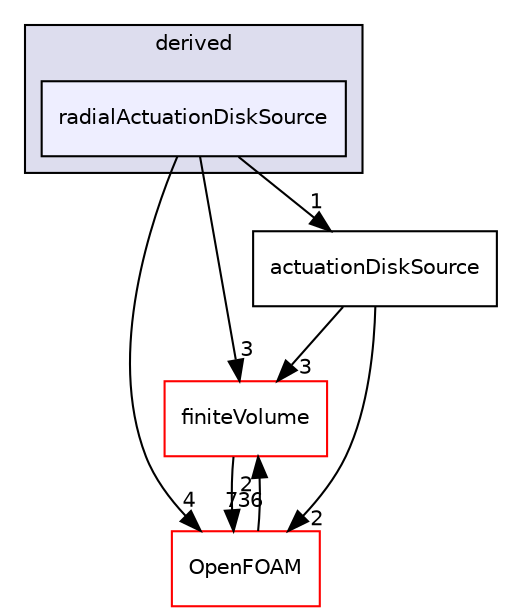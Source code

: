 digraph "src/fvOptions/sources/derived/radialActuationDiskSource" {
  bgcolor=transparent;
  compound=true
  node [ fontsize="10", fontname="Helvetica"];
  edge [ labelfontsize="10", labelfontname="Helvetica"];
  subgraph clusterdir_04ada5f3e1c5f73b4b84eeccdf3d9cec {
    graph [ bgcolor="#ddddee", pencolor="black", label="derived" fontname="Helvetica", fontsize="10", URL="dir_04ada5f3e1c5f73b4b84eeccdf3d9cec.html"]
  dir_d66be597edb5d919f67749898961bffa [shape=box, label="radialActuationDiskSource", style="filled", fillcolor="#eeeeff", pencolor="black", URL="dir_d66be597edb5d919f67749898961bffa.html"];
  }
  dir_9bd15774b555cf7259a6fa18f99fe99b [shape=box label="finiteVolume" color="red" URL="dir_9bd15774b555cf7259a6fa18f99fe99b.html"];
  dir_c5473ff19b20e6ec4dfe5c310b3778a8 [shape=box label="OpenFOAM" color="red" URL="dir_c5473ff19b20e6ec4dfe5c310b3778a8.html"];
  dir_63e79c4eff9f105986900c564a167454 [shape=box label="actuationDiskSource" URL="dir_63e79c4eff9f105986900c564a167454.html"];
  dir_9bd15774b555cf7259a6fa18f99fe99b->dir_c5473ff19b20e6ec4dfe5c310b3778a8 [headlabel="736", labeldistance=1.5 headhref="dir_000894_001888.html"];
  dir_d66be597edb5d919f67749898961bffa->dir_9bd15774b555cf7259a6fa18f99fe99b [headlabel="3", labeldistance=1.5 headhref="dir_001326_000894.html"];
  dir_d66be597edb5d919f67749898961bffa->dir_c5473ff19b20e6ec4dfe5c310b3778a8 [headlabel="4", labeldistance=1.5 headhref="dir_001326_001888.html"];
  dir_d66be597edb5d919f67749898961bffa->dir_63e79c4eff9f105986900c564a167454 [headlabel="1", labeldistance=1.5 headhref="dir_001326_001319.html"];
  dir_c5473ff19b20e6ec4dfe5c310b3778a8->dir_9bd15774b555cf7259a6fa18f99fe99b [headlabel="2", labeldistance=1.5 headhref="dir_001888_000894.html"];
  dir_63e79c4eff9f105986900c564a167454->dir_9bd15774b555cf7259a6fa18f99fe99b [headlabel="3", labeldistance=1.5 headhref="dir_001319_000894.html"];
  dir_63e79c4eff9f105986900c564a167454->dir_c5473ff19b20e6ec4dfe5c310b3778a8 [headlabel="2", labeldistance=1.5 headhref="dir_001319_001888.html"];
}
